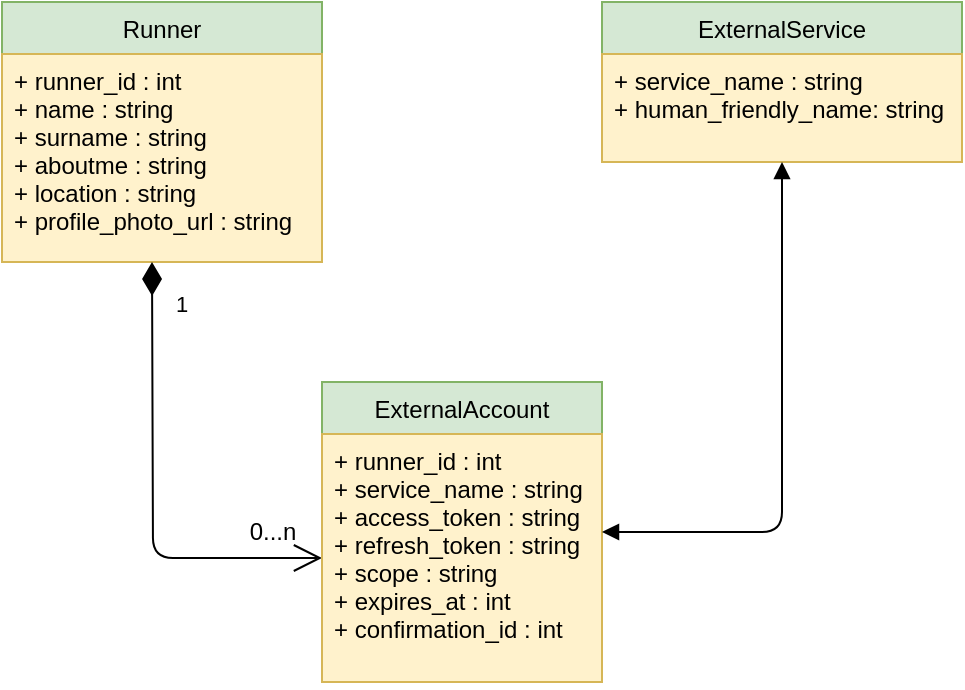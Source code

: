 <mxfile version="14.9.2" type="device"><diagram id="Jv5PhYl0RjB59AAXyzAY" name="Page-1"><mxGraphModel dx="1420" dy="735" grid="1" gridSize="10" guides="1" tooltips="1" connect="1" arrows="1" fold="1" page="1" pageScale="1" pageWidth="850" pageHeight="1100" math="0" shadow="0"><root><mxCell id="0"/><mxCell id="1" parent="0"/><mxCell id="rDHfVxdP6xb9oH7ZvUpL-1" value="Runner" style="swimlane;fontStyle=0;childLayout=stackLayout;horizontal=1;startSize=26;fillColor=#d5e8d4;horizontalStack=0;resizeParent=1;resizeParentMax=0;resizeLast=0;collapsible=1;marginBottom=0;strokeColor=#82b366;" vertex="1" parent="1"><mxGeometry x="195" y="210" width="160" height="130" as="geometry"/></mxCell><mxCell id="rDHfVxdP6xb9oH7ZvUpL-2" value="+ runner_id : int&#xA;+ name : string&#xA;+ surname : string&#xA;+ aboutme : string&#xA;+ location : string&#xA;+ profile_photo_url : string&#xA;&#xA;&#xA;" style="text;strokeColor=#d6b656;fillColor=#fff2cc;align=left;verticalAlign=top;spacingLeft=4;spacingRight=4;overflow=hidden;rotatable=0;points=[[0,0.5],[1,0.5]];portConstraint=eastwest;" vertex="1" parent="rDHfVxdP6xb9oH7ZvUpL-1"><mxGeometry y="26" width="160" height="104" as="geometry"/></mxCell><mxCell id="rDHfVxdP6xb9oH7ZvUpL-62" value="1" style="endArrow=open;html=1;endSize=12;startArrow=diamondThin;startSize=14;startFill=1;edgeStyle=orthogonalEdgeStyle;align=left;verticalAlign=bottom;" edge="1" parent="rDHfVxdP6xb9oH7ZvUpL-1" target="rDHfVxdP6xb9oH7ZvUpL-15"><mxGeometry x="-0.743" y="10" relative="1" as="geometry"><mxPoint x="75" y="130" as="sourcePoint"/><mxPoint x="235" y="130" as="targetPoint"/><mxPoint as="offset"/></mxGeometry></mxCell><mxCell id="rDHfVxdP6xb9oH7ZvUpL-10" value="ExternalService" style="swimlane;fontStyle=0;childLayout=stackLayout;horizontal=1;startSize=26;fillColor=#d5e8d4;horizontalStack=0;resizeParent=1;resizeParentMax=0;resizeLast=0;collapsible=1;marginBottom=0;strokeColor=#82b366;" vertex="1" parent="1"><mxGeometry x="495" y="210" width="180" height="80" as="geometry"/></mxCell><mxCell id="rDHfVxdP6xb9oH7ZvUpL-11" value="+ service_name : string&#xA;+ human_friendly_name: string&#xA;" style="text;strokeColor=#d6b656;fillColor=#fff2cc;align=left;verticalAlign=top;spacingLeft=4;spacingRight=4;overflow=hidden;rotatable=0;points=[[0,0.5],[1,0.5]];portConstraint=eastwest;" vertex="1" parent="rDHfVxdP6xb9oH7ZvUpL-10"><mxGeometry y="26" width="180" height="54" as="geometry"/></mxCell><mxCell id="rDHfVxdP6xb9oH7ZvUpL-14" value="ExternalAccount" style="swimlane;fontStyle=0;childLayout=stackLayout;horizontal=1;startSize=26;fillColor=#d5e8d4;horizontalStack=0;resizeParent=1;resizeParentMax=0;resizeLast=0;collapsible=1;marginBottom=0;strokeColor=#82b366;" vertex="1" parent="1"><mxGeometry x="355" y="400" width="140" height="150" as="geometry"/></mxCell><mxCell id="rDHfVxdP6xb9oH7ZvUpL-15" value="+ runner_id : int&#xA;+ service_name : string&#xA;+ access_token : string&#xA;+ refresh_token : string&#xA;+ scope : string&#xA;+ expires_at : int&#xA;+ confirmation_id : int&#xA;&#xA;&#xA;" style="text;strokeColor=#d6b656;fillColor=#fff2cc;align=left;verticalAlign=top;spacingLeft=4;spacingRight=4;overflow=hidden;rotatable=0;points=[[0,0.5],[1,0.5]];portConstraint=eastwest;" vertex="1" parent="rDHfVxdP6xb9oH7ZvUpL-14"><mxGeometry y="26" width="140" height="124" as="geometry"/></mxCell><mxCell id="rDHfVxdP6xb9oH7ZvUpL-38" value="" style="endArrow=block;startArrow=block;endFill=1;startFill=1;html=1;entryX=0.5;entryY=1;entryDx=0;entryDy=0;exitX=1;exitY=0.5;exitDx=0;exitDy=0;" edge="1" parent="1" source="rDHfVxdP6xb9oH7ZvUpL-14" target="rDHfVxdP6xb9oH7ZvUpL-10"><mxGeometry width="160" relative="1" as="geometry"><mxPoint x="520" y="488" as="sourcePoint"/><mxPoint x="500" y="380" as="targetPoint"/><Array as="points"><mxPoint x="585" y="475"/></Array></mxGeometry></mxCell><mxCell id="rDHfVxdP6xb9oH7ZvUpL-63" value="0...n" style="text;html=1;align=center;verticalAlign=middle;resizable=0;points=[];autosize=1;strokeColor=none;" vertex="1" parent="1"><mxGeometry x="310" y="465" width="40" height="20" as="geometry"/></mxCell></root></mxGraphModel></diagram></mxfile>